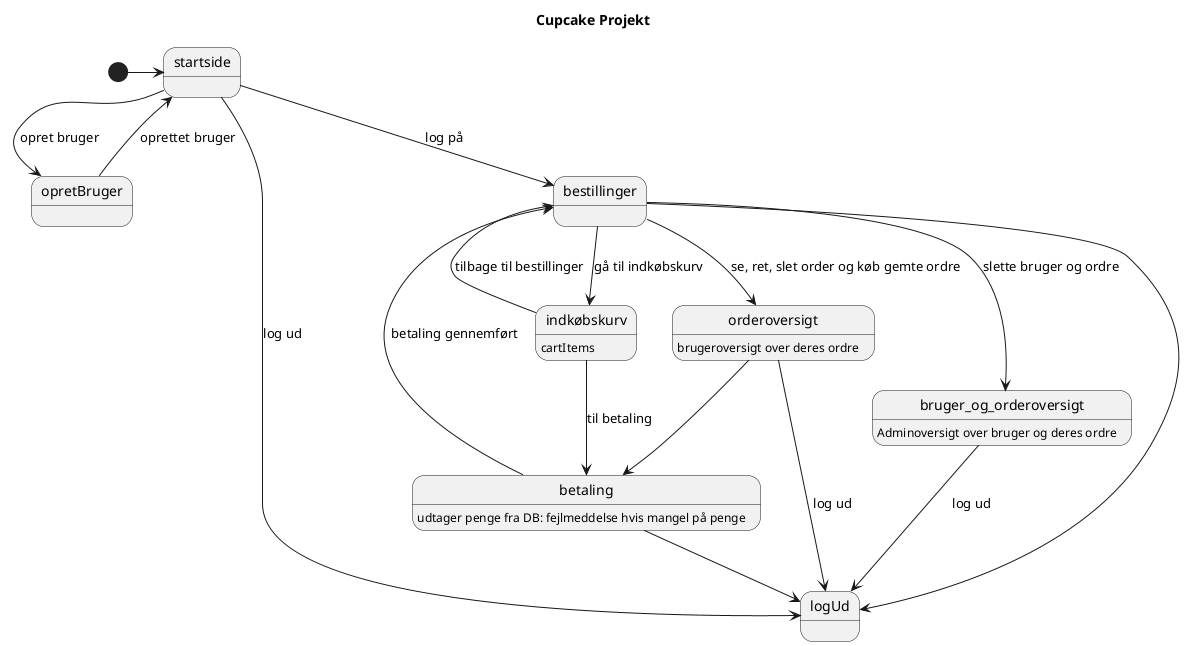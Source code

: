 @startuml
'https://plantuml.com/sequence-diagram

autonumber

@startuml

Title Cupcake Projekt

State startside
State opretBruger
State logUd
State bestillinger
State indkøbskurv: cartItems
State betaling: udtager penge fra DB: fejlmeddelse hvis mangel på penge
State orderoversigt: brugeroversigt over deres ordre
State bruger_og_orderoversigt: Adminoversigt over bruger og deres ordre



[*] -> startside
startside --> bestillinger : log på
bestillinger --> indkøbskurv : gå til indkøbskurv
indkøbskurv --> bestillinger : tilbage til bestillinger
indkøbskurv --> betaling : til betaling
betaling --> bestillinger : betaling gennemført
betaling --> logUd
bestillinger --> logUd
startside --> logUd : log ud
bestillinger --> orderoversigt: se, ret, slet order og køb gemte ordre
orderoversigt --> betaling
orderoversigt --> logUd : log ud
bestillinger --> bruger_og_orderoversigt : slette bruger og ordre
bruger_og_orderoversigt --> logUd: log ud
startside --> opretBruger : opret bruger
opretBruger --> startside: oprettet bruger

@enduml

@enduml